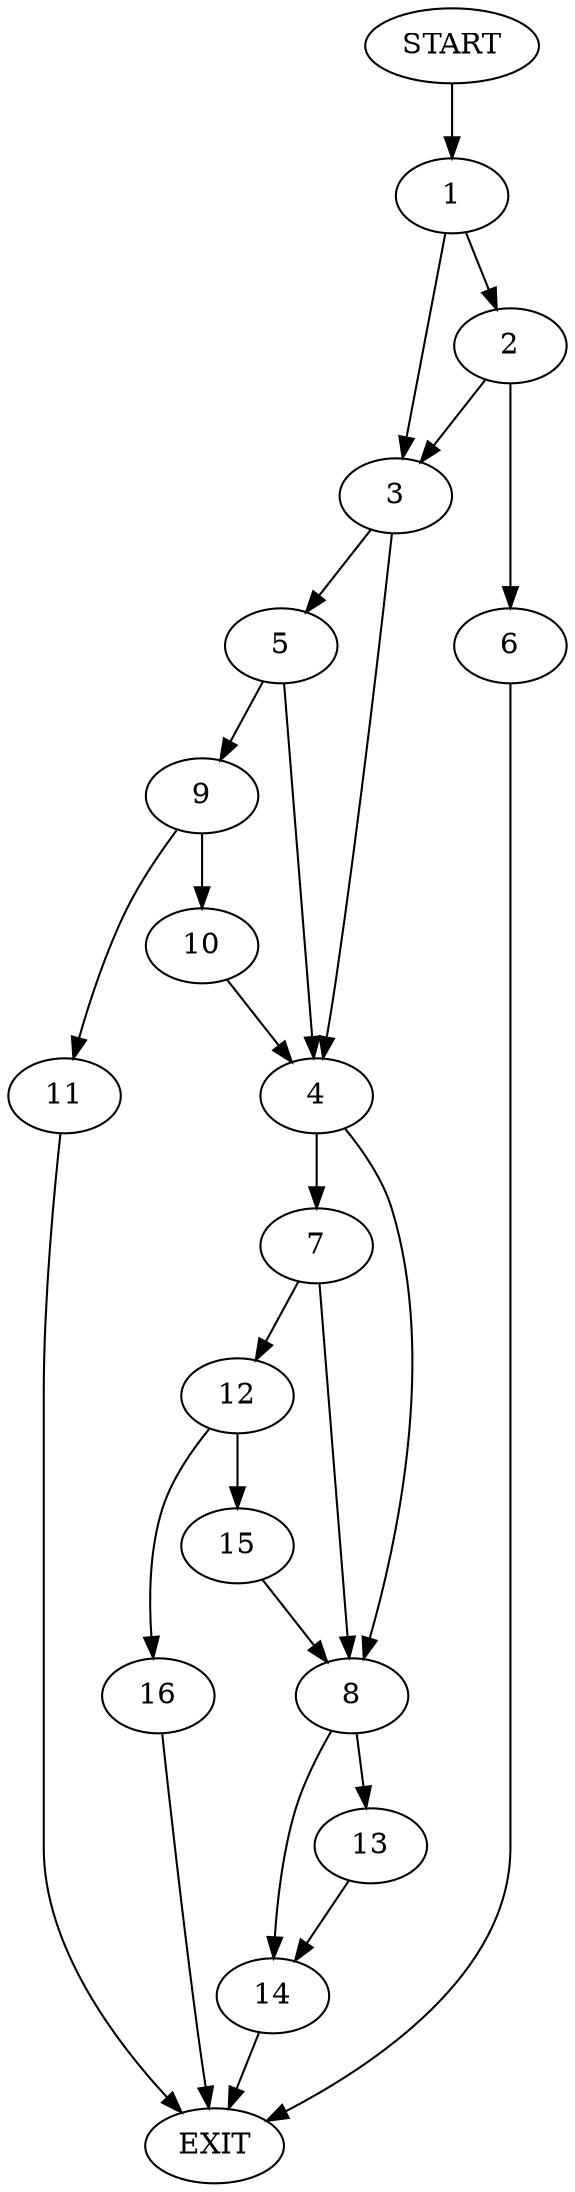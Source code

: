 digraph {
0 [label="START"]
17 [label="EXIT"]
0 -> 1
1 -> 2
1 -> 3
3 -> 4
3 -> 5
2 -> 6
2 -> 3
6 -> 17
4 -> 7
4 -> 8
5 -> 9
5 -> 4
9 -> 10
9 -> 11
11 -> 17
10 -> 4
7 -> 12
7 -> 8
8 -> 13
8 -> 14
12 -> 15
12 -> 16
15 -> 8
16 -> 17
13 -> 14
14 -> 17
}
